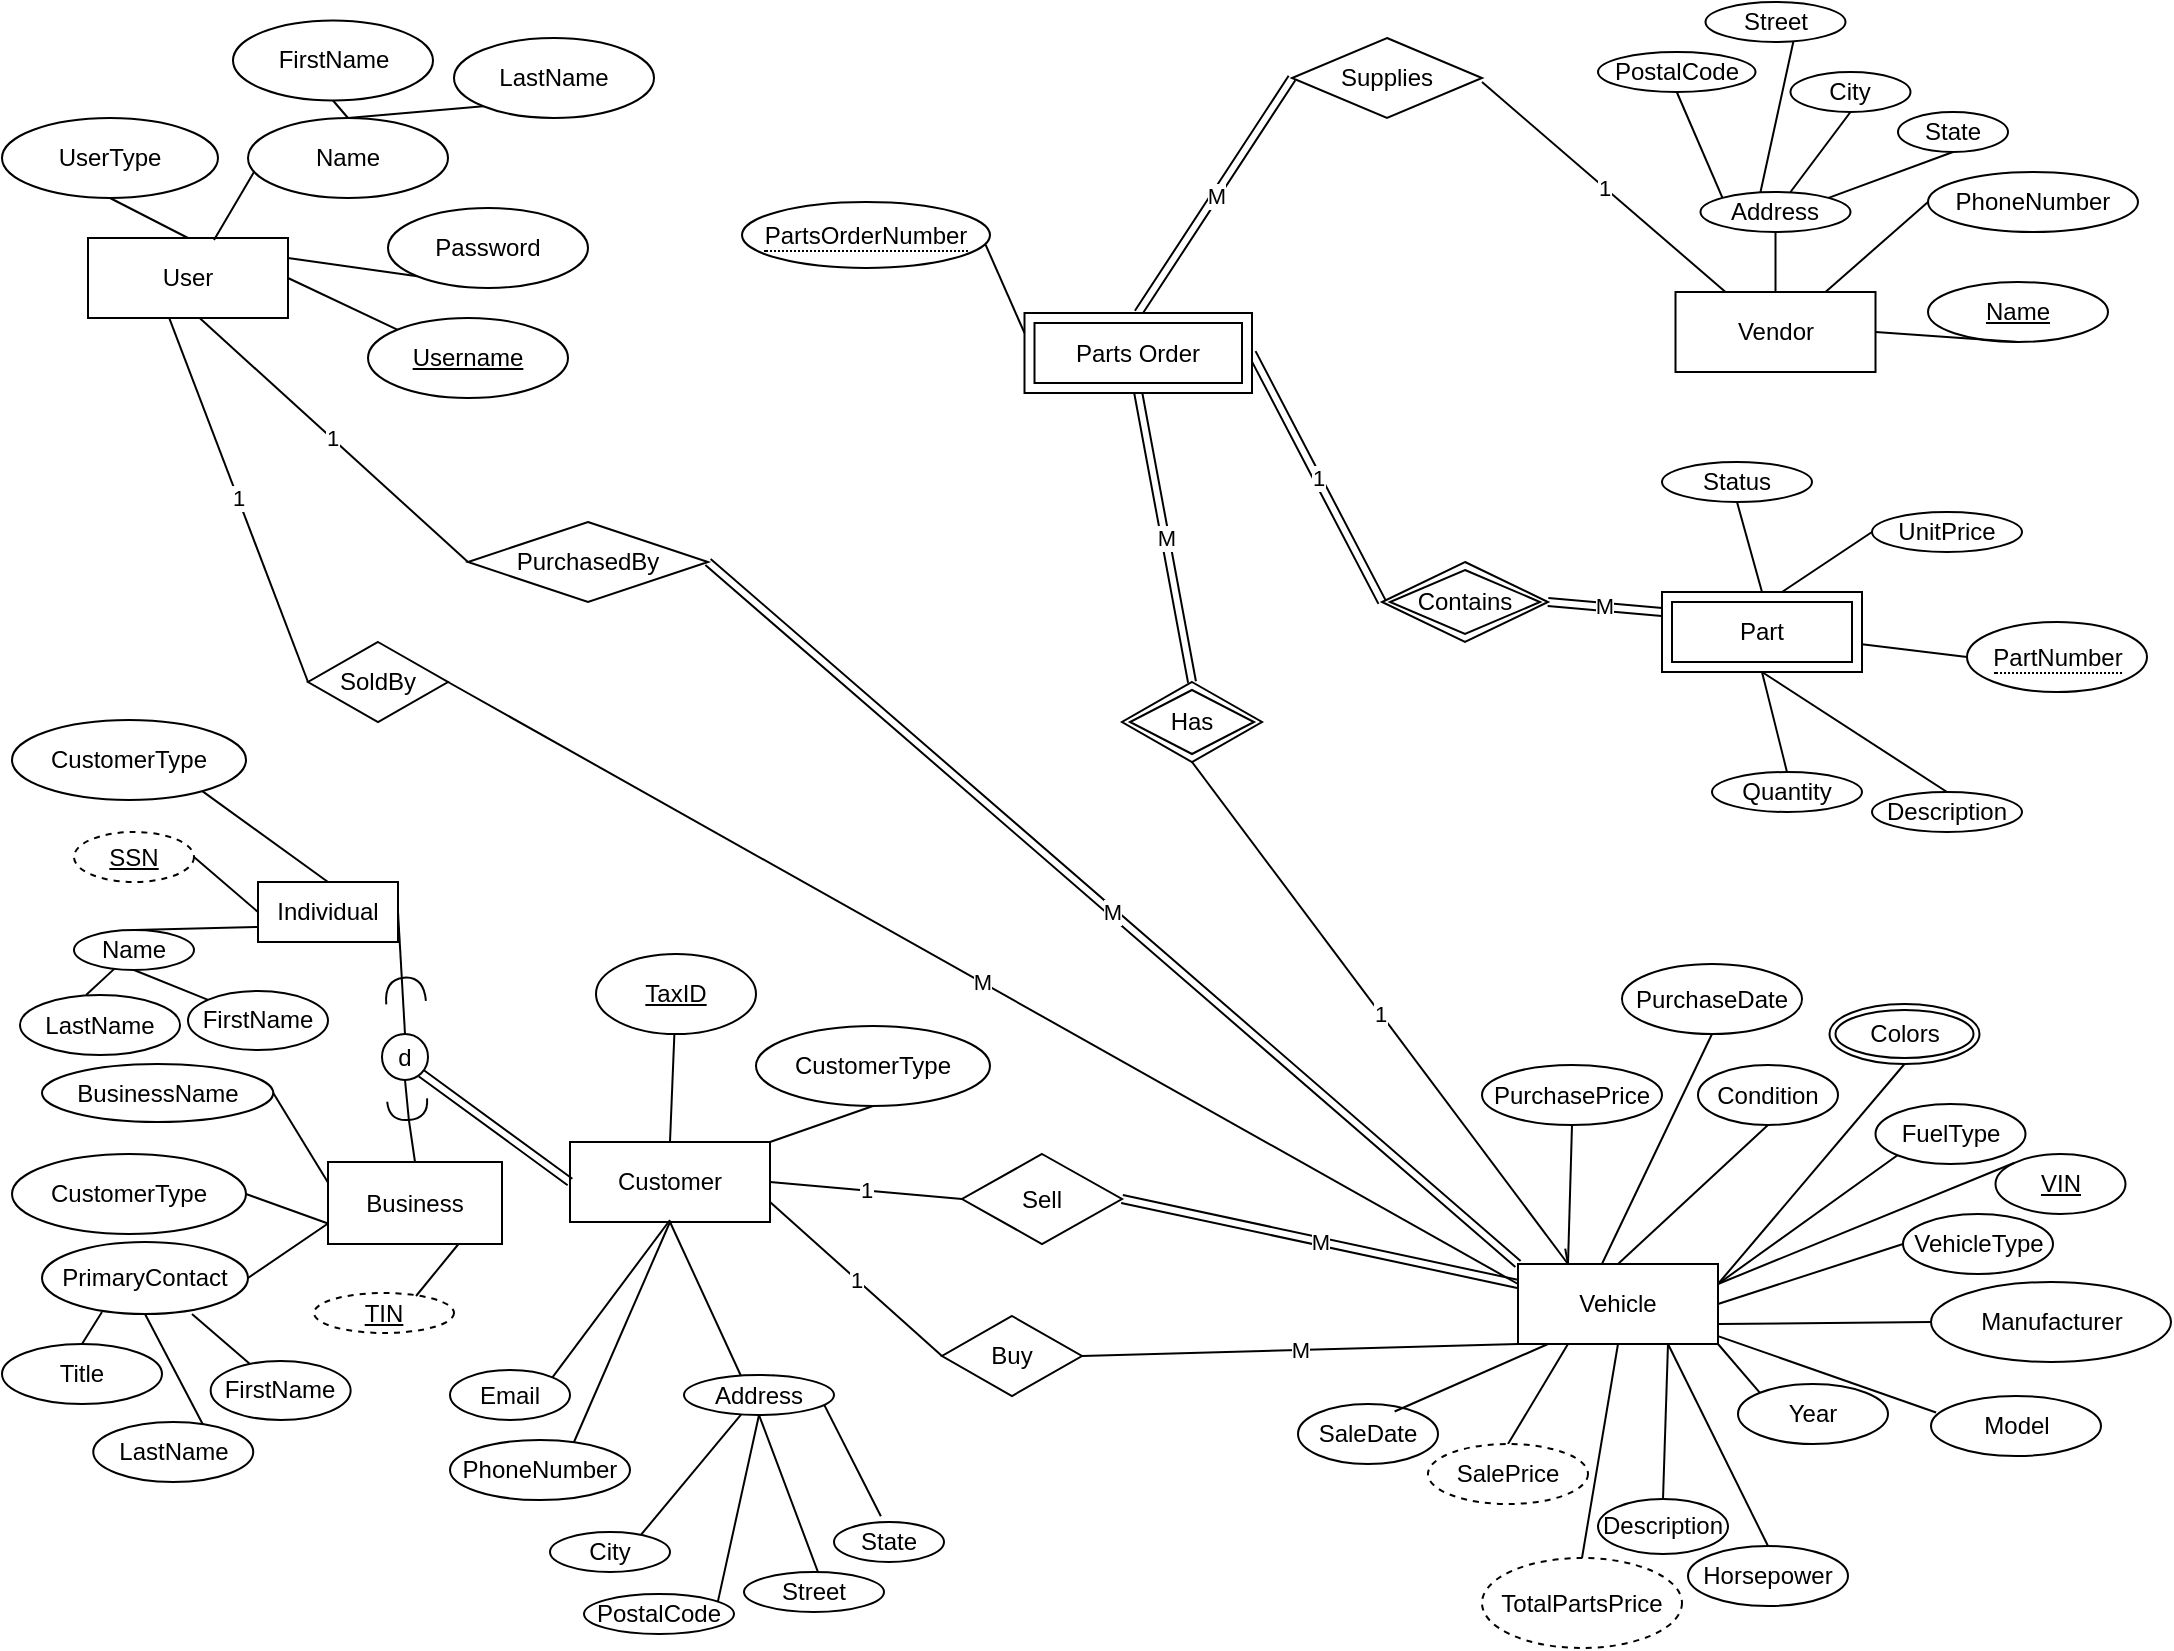 <mxfile version="24.7.8">
  <diagram name="Page-1" id="O2IHWbyJUUnRvIjmBWIC">
    <mxGraphModel dx="1662" dy="922" grid="1" gridSize="10" guides="1" tooltips="1" connect="1" arrows="1" fold="1" page="1" pageScale="1" pageWidth="1100" pageHeight="850" math="0" shadow="0">
      <root>
        <mxCell id="0" />
        <mxCell id="1" parent="0" />
        <mxCell id="-PqMjG7bG7qX0cA3N6xI-157" value="" style="endArrow=none;html=1;rounded=0;entryX=0.5;entryY=1;entryDx=0;entryDy=0;exitX=0.7;exitY=0.117;exitDx=0;exitDy=0;exitPerimeter=0;" parent="1" source="-PqMjG7bG7qX0cA3N6xI-153" target="s0cp7414dYH4K7qgW8Wr-133" edge="1">
          <mxGeometry relative="1" as="geometry">
            <mxPoint x="121" y="702" as="sourcePoint" />
            <mxPoint x="101" y="676" as="targetPoint" />
          </mxGeometry>
        </mxCell>
        <mxCell id="79" value="" style="endArrow=none;html=1;rounded=0;entryX=0.03;entryY=0.275;entryDx=0;entryDy=0;entryPerimeter=0;exitX=1;exitY=0.901;exitDx=0;exitDy=0;exitPerimeter=0;" parent="1" source="67" target="72" edge="1">
          <mxGeometry relative="1" as="geometry">
            <mxPoint x="863" y="679" as="sourcePoint" />
            <mxPoint x="1078" y="811" as="targetPoint" />
          </mxGeometry>
        </mxCell>
        <mxCell id="ULeVYE0AILE1OWulV4gZ-132" value="" style="endArrow=none;html=1;rounded=0;entryX=0.5;entryY=0;entryDx=0;entryDy=0;exitX=0.5;exitY=1;exitDx=0;exitDy=0;" parent="1" source="67" target="ULeVYE0AILE1OWulV4gZ-131" edge="1">
          <mxGeometry relative="1" as="geometry">
            <mxPoint x="783" y="681" as="sourcePoint" />
            <mxPoint x="803" y="751" as="targetPoint" />
          </mxGeometry>
        </mxCell>
        <mxCell id="WYIaFoMT0lkRHPIssKwt-131" value="M" style="rounded=0;orthogonalLoop=1;jettySize=auto;html=1;exitX=0;exitY=0;exitDx=0;exitDy=0;endArrow=none;endFill=0;strokeWidth=1;entryX=1;entryY=0.5;entryDx=0;entryDy=0;shape=link;" parent="1" source="67" target="cuakxwB27ysg3Rb4rqLv-142" edge="1">
          <mxGeometry relative="1" as="geometry">
            <mxPoint x="470" y="420" as="sourcePoint" />
            <mxPoint x="673" y="101" as="targetPoint" />
          </mxGeometry>
        </mxCell>
        <mxCell id="14" value="Customer" style="whiteSpace=wrap;html=1;align=center;container=0;" parent="1" vertex="1">
          <mxGeometry x="284" y="580" width="100" height="40" as="geometry" />
        </mxCell>
        <mxCell id="18" value="Email" style="ellipse;whiteSpace=wrap;html=1;align=center;" parent="1" vertex="1">
          <mxGeometry x="224" y="694" width="60" height="25" as="geometry" />
        </mxCell>
        <mxCell id="19" value="" style="endArrow=none;html=1;rounded=0;entryX=1;entryY=0;entryDx=0;entryDy=0;" parent="1" target="18" edge="1">
          <mxGeometry relative="1" as="geometry">
            <mxPoint x="334" y="619" as="sourcePoint" />
            <mxPoint x="593" y="278" as="targetPoint" />
          </mxGeometry>
        </mxCell>
        <mxCell id="34" value="Sell" style="shape=rhombus;perimeter=rhombusPerimeter;whiteSpace=wrap;html=1;align=center;" parent="1" vertex="1">
          <mxGeometry x="480" y="586" width="80" height="45" as="geometry" />
        </mxCell>
        <mxCell id="35" value="M" style="endArrow=none;html=1;rounded=0;exitX=1;exitY=0.5;exitDx=0;exitDy=0;entryX=0;entryY=0.25;entryDx=0;entryDy=0;shape=link;strokeWidth=1;" parent="1" source="34" target="67" edge="1">
          <mxGeometry relative="1" as="geometry">
            <mxPoint x="363" y="496" as="sourcePoint" />
            <mxPoint x="630.5" y="746" as="targetPoint" />
          </mxGeometry>
        </mxCell>
        <mxCell id="37" value="1" style="endArrow=none;html=1;rounded=0;exitX=0;exitY=0.5;exitDx=0;exitDy=0;entryX=1;entryY=0.5;entryDx=0;entryDy=0;" parent="1" source="34" target="14" edge="1">
          <mxGeometry relative="1" as="geometry">
            <mxPoint x="511" y="677.5" as="sourcePoint" />
            <mxPoint x="514" y="660" as="targetPoint" />
          </mxGeometry>
        </mxCell>
        <mxCell id="39" value="Buy" style="shape=rhombus;perimeter=rhombusPerimeter;whiteSpace=wrap;html=1;align=center;" parent="1" vertex="1">
          <mxGeometry x="470" y="667" width="70" height="40" as="geometry" />
        </mxCell>
        <mxCell id="40" value="M" style="endArrow=none;html=1;rounded=0;exitX=1;exitY=0.5;exitDx=0;exitDy=0;entryX=0;entryY=1;entryDx=0;entryDy=0;" parent="1" source="39" target="67" edge="1">
          <mxGeometry relative="1" as="geometry">
            <mxPoint x="383" y="341" as="sourcePoint" />
            <mxPoint x="543" y="341" as="targetPoint" />
          </mxGeometry>
        </mxCell>
        <mxCell id="42" value="1" style="endArrow=none;html=1;rounded=0;entryX=1;entryY=0.75;entryDx=0;entryDy=0;exitX=0;exitY=0.5;exitDx=0;exitDy=0;" parent="1" source="39" target="14" edge="1">
          <mxGeometry relative="1" as="geometry">
            <mxPoint x="501" y="756" as="sourcePoint" />
            <mxPoint x="504" y="750" as="targetPoint" />
          </mxGeometry>
        </mxCell>
        <mxCell id="44" value="PurchasePrice" style="ellipse;whiteSpace=wrap;html=1;align=center;" parent="1" vertex="1">
          <mxGeometry x="740" y="541.5" width="90" height="30" as="geometry" />
        </mxCell>
        <mxCell id="45" value="" style="endArrow=none;html=1;rounded=0;exitX=0.5;exitY=1;exitDx=0;exitDy=0;entryX=0.25;entryY=0;entryDx=0;entryDy=0;" parent="1" source="44" target="67" edge="1">
          <mxGeometry relative="1" as="geometry">
            <mxPoint x="653" y="491" as="sourcePoint" />
            <mxPoint x="813" y="491" as="targetPoint" />
          </mxGeometry>
        </mxCell>
        <mxCell id="46" value="Condition" style="ellipse;whiteSpace=wrap;html=1;align=center;" parent="1" vertex="1">
          <mxGeometry x="848" y="541.5" width="70" height="30" as="geometry" />
        </mxCell>
        <mxCell id="47" value="" style="endArrow=none;html=1;rounded=0;exitX=0.5;exitY=1;exitDx=0;exitDy=0;entryX=0.5;entryY=0;entryDx=0;entryDy=0;" parent="1" source="46" target="67" edge="1">
          <mxGeometry relative="1" as="geometry">
            <mxPoint x="473" y="501" as="sourcePoint" />
            <mxPoint x="521" y="551" as="targetPoint" />
          </mxGeometry>
        </mxCell>
        <mxCell id="48" value="PurchaseDate" style="ellipse;whiteSpace=wrap;html=1;align=center;" parent="1" vertex="1">
          <mxGeometry x="810" y="491" width="90" height="35" as="geometry" />
        </mxCell>
        <mxCell id="49" value="" style="endArrow=none;html=1;rounded=0;exitX=0.5;exitY=1;exitDx=0;exitDy=0;entryX=0.41;entryY=0.05;entryDx=0;entryDy=0;entryPerimeter=0;" parent="1" source="48" target="67" edge="1">
          <mxGeometry relative="1" as="geometry">
            <mxPoint x="653" y="491" as="sourcePoint" />
            <mxPoint x="813" y="491" as="targetPoint" />
          </mxGeometry>
        </mxCell>
        <mxCell id="51" value="" style="endArrow=none;html=1;rounded=0;entryX=0;entryY=0.5;entryDx=0;entryDy=0;shape=link;exitX=1;exitY=1;exitDx=0;exitDy=0;" parent="1" source="s0cp7414dYH4K7qgW8Wr-136" target="14" edge="1">
          <mxGeometry relative="1" as="geometry">
            <mxPoint x="260" y="660" as="sourcePoint" />
            <mxPoint x="753" y="341" as="targetPoint" />
          </mxGeometry>
        </mxCell>
        <mxCell id="54" value="SaleDate" style="ellipse;whiteSpace=wrap;html=1;align=center;" parent="1" vertex="1">
          <mxGeometry x="648" y="711" width="70" height="30" as="geometry" />
        </mxCell>
        <mxCell id="55" value="" style="endArrow=none;html=1;rounded=0;exitX=0.15;exitY=1;exitDx=0;exitDy=0;entryX=0.69;entryY=0.125;entryDx=0;entryDy=0;entryPerimeter=0;exitPerimeter=0;" parent="1" source="67" target="54" edge="1">
          <mxGeometry relative="1" as="geometry">
            <mxPoint x="723" y="701" as="sourcePoint" />
            <mxPoint x="600" y="842" as="targetPoint" />
          </mxGeometry>
        </mxCell>
        <mxCell id="57" value="Has" style="shape=rhombus;double=1;perimeter=rhombusPerimeter;whiteSpace=wrap;html=1;align=center;" parent="1" vertex="1">
          <mxGeometry x="560" y="350" width="70" height="40" as="geometry" />
        </mxCell>
        <mxCell id="67" value="Vehicle" style="whiteSpace=wrap;html=1;align=center;container=0;" parent="1" vertex="1">
          <mxGeometry x="758" y="641" width="100" height="40" as="geometry" />
        </mxCell>
        <mxCell id="68" value="VIN" style="ellipse;whiteSpace=wrap;html=1;align=center;fontStyle=4;container=0;" parent="1" vertex="1">
          <mxGeometry x="996.75" y="586" width="65" height="30" as="geometry" />
        </mxCell>
        <mxCell id="69" value="VehicleType" style="ellipse;whiteSpace=wrap;html=1;align=center;container=0;" parent="1" vertex="1">
          <mxGeometry x="950.5" y="616" width="75" height="30" as="geometry" />
        </mxCell>
        <mxCell id="70" value="Manufacturer" style="ellipse;whiteSpace=wrap;html=1;align=center;container=0;" parent="1" vertex="1">
          <mxGeometry x="964.5" y="650" width="120" height="40" as="geometry" />
        </mxCell>
        <mxCell id="71" value="FuelType" style="ellipse;whiteSpace=wrap;html=1;align=center;container=0;" parent="1" vertex="1">
          <mxGeometry x="936.75" y="561" width="75" height="30" as="geometry" />
        </mxCell>
        <mxCell id="72" value="Model" style="ellipse;whiteSpace=wrap;html=1;align=center;container=0;" parent="1" vertex="1">
          <mxGeometry x="964.5" y="707" width="85" height="30" as="geometry" />
        </mxCell>
        <mxCell id="73" value="Year" style="ellipse;whiteSpace=wrap;html=1;align=center;container=0;" parent="1" vertex="1">
          <mxGeometry x="868" y="701" width="75" height="30" as="geometry" />
        </mxCell>
        <mxCell id="74" value="Colors" style="ellipse;shape=doubleEllipse;margin=3;whiteSpace=wrap;html=1;align=center;container=0;" parent="1" vertex="1">
          <mxGeometry x="913.75" y="511" width="75" height="30" as="geometry" />
        </mxCell>
        <mxCell id="75" value="" style="endArrow=none;html=1;rounded=0;exitX=1;exitY=0.25;exitDx=0;exitDy=0;entryX=0.5;entryY=1;entryDx=0;entryDy=0;" parent="1" source="67" target="74" edge="1">
          <mxGeometry relative="1" as="geometry">
            <mxPoint x="1073" y="661" as="sourcePoint" />
            <mxPoint x="1233" y="661" as="targetPoint" />
          </mxGeometry>
        </mxCell>
        <mxCell id="76" value="" style="endArrow=none;html=1;rounded=0;exitX=1;exitY=0.25;exitDx=0;exitDy=0;entryX=0;entryY=0;entryDx=0;entryDy=0;" parent="1" source="67" target="68" edge="1">
          <mxGeometry relative="1" as="geometry">
            <mxPoint x="873" y="631" as="sourcePoint" />
            <mxPoint x="958" y="591" as="targetPoint" />
          </mxGeometry>
        </mxCell>
        <mxCell id="77" value="" style="endArrow=none;html=1;rounded=0;exitX=1;exitY=0.5;exitDx=0;exitDy=0;entryX=0;entryY=0.5;entryDx=0;entryDy=0;" parent="1" source="67" target="69" edge="1">
          <mxGeometry relative="1" as="geometry">
            <mxPoint x="923" y="641" as="sourcePoint" />
            <mxPoint x="973" y="637" as="targetPoint" />
          </mxGeometry>
        </mxCell>
        <mxCell id="78" value="" style="endArrow=none;html=1;rounded=0;exitX=1;exitY=0.75;exitDx=0;exitDy=0;entryX=0;entryY=0.5;entryDx=0;entryDy=0;" parent="1" source="67" target="70" edge="1">
          <mxGeometry relative="1" as="geometry">
            <mxPoint x="903" y="681" as="sourcePoint" />
            <mxPoint x="983" y="681" as="targetPoint" />
          </mxGeometry>
        </mxCell>
        <mxCell id="80" value="" style="endArrow=none;html=1;rounded=0;exitX=1;exitY=1;exitDx=0;exitDy=0;entryX=0;entryY=0;entryDx=0;entryDy=0;" parent="1" source="67" target="73" edge="1">
          <mxGeometry relative="1" as="geometry">
            <mxPoint x="860" y="699" as="sourcePoint" />
            <mxPoint x="923" y="811" as="targetPoint" />
          </mxGeometry>
        </mxCell>
        <mxCell id="81" value="Horsepower" style="ellipse;whiteSpace=wrap;html=1;align=center;container=0;" parent="1" vertex="1">
          <mxGeometry x="843" y="782" width="80" height="30" as="geometry" />
        </mxCell>
        <mxCell id="82" value="" style="endArrow=none;html=1;rounded=0;entryX=0.5;entryY=0;entryDx=0;entryDy=0;" parent="1" target="81" edge="1">
          <mxGeometry relative="1" as="geometry">
            <mxPoint x="833" y="681" as="sourcePoint" />
            <mxPoint x="958" y="901" as="targetPoint" />
          </mxGeometry>
        </mxCell>
        <mxCell id="83" value="Description" style="ellipse;whiteSpace=wrap;html=1;align=center;container=0;" parent="1" vertex="1">
          <mxGeometry x="798" y="758.5" width="65" height="27.5" as="geometry" />
        </mxCell>
        <mxCell id="84" value="" style="endArrow=none;html=1;rounded=0;exitX=0.75;exitY=1;exitDx=0;exitDy=0;entryX=0.5;entryY=0;entryDx=0;entryDy=0;" parent="1" source="67" target="83" edge="1">
          <mxGeometry relative="1" as="geometry">
            <mxPoint x="837" y="709" as="sourcePoint" />
            <mxPoint x="869" y="842" as="targetPoint" />
          </mxGeometry>
        </mxCell>
        <mxCell id="85" value="" style="endArrow=none;html=1;rounded=0;exitX=1;exitY=0.25;exitDx=0;exitDy=0;entryX=0;entryY=1;entryDx=0;entryDy=0;" parent="1" source="67" target="71" edge="1">
          <mxGeometry relative="1" as="geometry">
            <mxPoint x="883" y="601" as="sourcePoint" />
            <mxPoint x="958" y="586" as="targetPoint" />
          </mxGeometry>
        </mxCell>
        <mxCell id="87" value="" style="endArrow=none;html=1;rounded=0;exitX=0.25;exitY=1;exitDx=0;exitDy=0;entryX=0.5;entryY=0;entryDx=0;entryDy=0;" parent="1" source="67" target="3kfbO_DsnVtqJPoFMWyP-136" edge="1">
          <mxGeometry relative="1" as="geometry">
            <mxPoint x="708" y="671" as="sourcePoint" />
            <mxPoint x="788.6" y="731.75" as="targetPoint" />
          </mxGeometry>
        </mxCell>
        <mxCell id="88" value="Contains" style="shape=rhombus;double=1;perimeter=rhombusPerimeter;whiteSpace=wrap;html=1;align=center;" parent="1" vertex="1">
          <mxGeometry x="690" y="290" width="83" height="40" as="geometry" />
        </mxCell>
        <mxCell id="90" value="M" style="endArrow=none;html=1;rounded=0;entryX=0.5;entryY=1;entryDx=0;entryDy=0;exitX=0.5;exitY=0;exitDx=0;exitDy=0;strokeWidth=1;shape=link;" parent="1" source="57" target="56" edge="1">
          <mxGeometry relative="1" as="geometry">
            <mxPoint x="603" y="381" as="sourcePoint" />
            <mxPoint x="763" y="381" as="targetPoint" />
          </mxGeometry>
        </mxCell>
        <mxCell id="93" value="Supplies" style="shape=rhombus;perimeter=rhombusPerimeter;whiteSpace=wrap;html=1;align=center;" parent="1" vertex="1">
          <mxGeometry x="645" y="28" width="95" height="40" as="geometry" />
        </mxCell>
        <mxCell id="118" value="1" style="endArrow=openAsync;html=1;rounded=0;exitX=0.5;exitY=1;exitDx=0;exitDy=0;entryX=0.25;entryY=0;entryDx=0;entryDy=0;endFill=0;" parent="1" source="57" target="67" edge="1">
          <mxGeometry relative="1" as="geometry">
            <mxPoint x="630" y="375.5" as="sourcePoint" />
            <mxPoint x="801.75" y="641" as="targetPoint" />
          </mxGeometry>
        </mxCell>
        <mxCell id="120" value="1" style="endArrow=none;html=1;rounded=0;exitX=0;exitY=0.5;exitDx=0;exitDy=0;entryX=1;entryY=0.5;entryDx=0;entryDy=0;strokeWidth=1;shape=link;" parent="1" source="88" target="56" edge="1">
          <mxGeometry relative="1" as="geometry">
            <mxPoint x="556" y="459" as="sourcePoint" />
            <mxPoint x="488" y="524" as="targetPoint" />
          </mxGeometry>
        </mxCell>
        <mxCell id="122" value="1" style="endArrow=none;html=1;rounded=0;entryX=0.25;entryY=0;entryDx=0;entryDy=0;" parent="1" target="92" edge="1">
          <mxGeometry relative="1" as="geometry">
            <mxPoint x="740" y="50" as="sourcePoint" />
            <mxPoint x="1009" y="471" as="targetPoint" />
          </mxGeometry>
        </mxCell>
        <mxCell id="124" value="M" style="endArrow=none;html=1;rounded=0;entryX=0.5;entryY=0;entryDx=0;entryDy=0;exitX=0;exitY=0.5;exitDx=0;exitDy=0;strokeWidth=1;shape=link;" parent="1" source="93" target="56" edge="1">
          <mxGeometry relative="1" as="geometry">
            <mxPoint x="848" y="516" as="sourcePoint" />
            <mxPoint x="876" y="466" as="targetPoint" />
          </mxGeometry>
        </mxCell>
        <mxCell id="126" value="M" style="endArrow=none;html=1;rounded=0;entryX=0;entryY=0.25;entryDx=0;entryDy=0;exitX=1;exitY=0.5;exitDx=0;exitDy=0;strokeWidth=1;shape=link;" parent="1" source="88" target="89" edge="1">
          <mxGeometry relative="1" as="geometry">
            <mxPoint x="633" y="319" as="sourcePoint" />
            <mxPoint x="619" y="349" as="targetPoint" />
          </mxGeometry>
        </mxCell>
        <mxCell id="WYIaFoMT0lkRHPIssKwt-132" value="M" style="rounded=0;orthogonalLoop=1;jettySize=auto;html=1;exitX=0;exitY=0.25;exitDx=0;exitDy=0;endArrow=none;endFill=0;strokeWidth=1;entryX=1;entryY=0.5;entryDx=0;entryDy=0;" parent="1" source="67" target="cuakxwB27ysg3Rb4rqLv-141" edge="1">
          <mxGeometry relative="1" as="geometry">
            <mxPoint x="653" y="606" as="sourcePoint" />
            <mxPoint x="493" y="461" as="targetPoint" />
          </mxGeometry>
        </mxCell>
        <mxCell id="3kfbO_DsnVtqJPoFMWyP-136" value="SalePrice" style="ellipse;whiteSpace=wrap;html=1;align=center;dashed=1;" parent="1" vertex="1">
          <mxGeometry x="713" y="731" width="80" height="30" as="geometry" />
        </mxCell>
        <mxCell id="3kfbO_DsnVtqJPoFMWyP-155" value="PhoneNumber" style="ellipse;whiteSpace=wrap;html=1;align=center;" parent="1" vertex="1">
          <mxGeometry x="224" y="729" width="90" height="30" as="geometry" />
        </mxCell>
        <mxCell id="3kfbO_DsnVtqJPoFMWyP-156" value="" style="endArrow=none;html=1;rounded=0;entryX=0.689;entryY=0.033;entryDx=0;entryDy=0;exitX=0.5;exitY=1;exitDx=0;exitDy=0;entryPerimeter=0;" parent="1" source="14" target="3kfbO_DsnVtqJPoFMWyP-155" edge="1">
          <mxGeometry width="50" height="50" relative="1" as="geometry">
            <mxPoint x="454" y="710" as="sourcePoint" />
            <mxPoint x="504" y="660" as="targetPoint" />
          </mxGeometry>
        </mxCell>
        <mxCell id="ULeVYE0AILE1OWulV4gZ-131" value="TotalPartsPrice" style="ellipse;whiteSpace=wrap;html=1;align=center;dashed=1;" parent="1" vertex="1">
          <mxGeometry x="740" y="788" width="100" height="45" as="geometry" />
        </mxCell>
        <mxCell id="cuakxwB27ysg3Rb4rqLv-141" value="SoldBy" style="shape=rhombus;perimeter=rhombusPerimeter;whiteSpace=wrap;html=1;align=center;" parent="1" vertex="1">
          <mxGeometry x="153" y="330" width="70" height="40" as="geometry" />
        </mxCell>
        <mxCell id="cuakxwB27ysg3Rb4rqLv-142" value="PurchasedBy" style="shape=rhombus;perimeter=rhombusPerimeter;whiteSpace=wrap;html=1;align=center;" parent="1" vertex="1">
          <mxGeometry x="233" y="270" width="120" height="40" as="geometry" />
        </mxCell>
        <mxCell id="cuakxwB27ysg3Rb4rqLv-143" value="1" style="rounded=0;orthogonalLoop=1;jettySize=auto;html=1;exitX=0.401;exitY=0.968;exitDx=0;exitDy=0;endArrow=none;endFill=0;strokeWidth=1;entryX=0;entryY=0.5;entryDx=0;entryDy=0;exitPerimeter=0;" parent="1" source="cuakxwB27ysg3Rb4rqLv-128" target="cuakxwB27ysg3Rb4rqLv-141" edge="1">
          <mxGeometry relative="1" as="geometry">
            <mxPoint x="73.5" y="330" as="sourcePoint" />
          </mxGeometry>
        </mxCell>
        <mxCell id="cuakxwB27ysg3Rb4rqLv-144" value="1" style="rounded=0;orthogonalLoop=1;jettySize=auto;html=1;exitX=0.55;exitY=0.982;exitDx=0;exitDy=0;endArrow=none;endFill=0;entryX=0;entryY=0.5;entryDx=0;entryDy=0;strokeWidth=1;exitPerimeter=0;" parent="1" source="cuakxwB27ysg3Rb4rqLv-128" target="cuakxwB27ysg3Rb4rqLv-142" edge="1">
          <mxGeometry relative="1" as="geometry">
            <mxPoint x="207" y="308.26" as="sourcePoint" />
            <mxPoint x="505" y="358" as="targetPoint" />
          </mxGeometry>
        </mxCell>
        <mxCell id="s0cp7414dYH4K7qgW8Wr-127" value="Business" style="whiteSpace=wrap;html=1;align=center;container=0;" parent="1" vertex="1">
          <mxGeometry x="163" y="590" width="87" height="41" as="geometry" />
        </mxCell>
        <mxCell id="s0cp7414dYH4K7qgW8Wr-129" value="TIN" style="ellipse;whiteSpace=wrap;html=1;align=center;fontStyle=4;dashed=1;" parent="1" vertex="1">
          <mxGeometry x="156.0" y="655.5" width="70" height="20" as="geometry" />
        </mxCell>
        <mxCell id="s0cp7414dYH4K7qgW8Wr-130" value="" style="endArrow=none;html=1;rounded=0;exitX=0.729;exitY=0.075;exitDx=0;exitDy=0;entryX=0.75;entryY=1;entryDx=0;entryDy=0;exitPerimeter=0;" parent="1" source="s0cp7414dYH4K7qgW8Wr-129" target="s0cp7414dYH4K7qgW8Wr-127" edge="1">
          <mxGeometry relative="1" as="geometry">
            <mxPoint x="268" y="852" as="sourcePoint" />
            <mxPoint x="78" y="802" as="targetPoint" />
          </mxGeometry>
        </mxCell>
        <mxCell id="s0cp7414dYH4K7qgW8Wr-132" value="BusinessName" style="ellipse;whiteSpace=wrap;html=1;align=center;" parent="1" vertex="1">
          <mxGeometry x="20" y="541" width="115.63" height="29" as="geometry" />
        </mxCell>
        <mxCell id="s0cp7414dYH4K7qgW8Wr-133" value="PrimaryContact" style="ellipse;whiteSpace=wrap;html=1;align=center;" parent="1" vertex="1">
          <mxGeometry x="20" y="630" width="103" height="36" as="geometry" />
        </mxCell>
        <mxCell id="s0cp7414dYH4K7qgW8Wr-134" value="" style="endArrow=none;html=1;rounded=0;exitX=1;exitY=0.5;exitDx=0;exitDy=0;entryX=0;entryY=0.25;entryDx=0;entryDy=0;" parent="1" source="s0cp7414dYH4K7qgW8Wr-132" target="s0cp7414dYH4K7qgW8Wr-127" edge="1">
          <mxGeometry relative="1" as="geometry">
            <mxPoint x="323" y="811" as="sourcePoint" />
            <mxPoint x="133" y="721" as="targetPoint" />
          </mxGeometry>
        </mxCell>
        <mxCell id="s0cp7414dYH4K7qgW8Wr-135" value="" style="endArrow=none;html=1;rounded=0;exitX=1;exitY=0.5;exitDx=0;exitDy=0;entryX=0;entryY=0.75;entryDx=0;entryDy=0;" parent="1" source="s0cp7414dYH4K7qgW8Wr-133" target="s0cp7414dYH4K7qgW8Wr-127" edge="1">
          <mxGeometry relative="1" as="geometry">
            <mxPoint x="63" y="971" as="sourcePoint" />
            <mxPoint x="83" y="921" as="targetPoint" />
          </mxGeometry>
        </mxCell>
        <mxCell id="s0cp7414dYH4K7qgW8Wr-136" value="d" style="ellipse;whiteSpace=wrap;html=1;aspect=fixed;" parent="1" vertex="1">
          <mxGeometry x="190" y="526" width="23" height="23" as="geometry" />
        </mxCell>
        <mxCell id="s0cp7414dYH4K7qgW8Wr-137" value="" style="endArrow=none;html=1;rounded=0;entryX=0.5;entryY=0;entryDx=0;entryDy=0;exitX=1;exitY=0.5;exitDx=0;exitDy=0;exitPerimeter=0;" parent="1" source="aKuBhNnoJ7vEJyM0oMYn-127" target="s0cp7414dYH4K7qgW8Wr-127" edge="1">
          <mxGeometry relative="1" as="geometry">
            <mxPoint x="248" y="669" as="sourcePoint" />
            <mxPoint x="244" y="557" as="targetPoint" />
          </mxGeometry>
        </mxCell>
        <mxCell id="s0cp7414dYH4K7qgW8Wr-138" value="" style="endArrow=none;html=1;rounded=0;exitX=0.5;exitY=0;exitDx=0;exitDy=0;entryX=1;entryY=0.5;entryDx=0;entryDy=0;" parent="1" source="s0cp7414dYH4K7qgW8Wr-136" target="s0cp7414dYH4K7qgW8Wr-126" edge="1">
          <mxGeometry relative="1" as="geometry">
            <mxPoint x="223" y="578" as="sourcePoint" />
            <mxPoint x="223" y="618" as="targetPoint" />
          </mxGeometry>
        </mxCell>
        <mxCell id="s0cp7414dYH4K7qgW8Wr-139" value="" style="shape=requiredInterface;html=1;verticalLabelPosition=bottom;sketch=0;rotation=-95;" parent="1" vertex="1">
          <mxGeometry x="195.24" y="494.11" width="12.52" height="19.89" as="geometry" />
        </mxCell>
        <mxCell id="cuakxwB27ysg3Rb4rqLv-128" value="User" style="whiteSpace=wrap;html=1;align=center;" parent="1" vertex="1">
          <mxGeometry x="43" y="128" width="100" height="40" as="geometry" />
        </mxCell>
        <mxCell id="cuakxwB27ysg3Rb4rqLv-129" value="Name" style="ellipse;whiteSpace=wrap;html=1;align=center;" parent="1" vertex="1">
          <mxGeometry x="123" y="68" width="100" height="40" as="geometry" />
        </mxCell>
        <mxCell id="cuakxwB27ysg3Rb4rqLv-130" value="Password" style="ellipse;whiteSpace=wrap;html=1;align=center;" parent="1" vertex="1">
          <mxGeometry x="193" y="113" width="100" height="40" as="geometry" />
        </mxCell>
        <mxCell id="cuakxwB27ysg3Rb4rqLv-131" value="Username" style="ellipse;whiteSpace=wrap;html=1;align=center;fontStyle=4;" parent="1" vertex="1">
          <mxGeometry x="183" y="168" width="100" height="40" as="geometry" />
        </mxCell>
        <mxCell id="cuakxwB27ysg3Rb4rqLv-132" value="" style="endArrow=none;html=1;rounded=0;entryX=0;entryY=0;entryDx=0;entryDy=0;exitX=1;exitY=0.5;exitDx=0;exitDy=0;" parent="1" source="cuakxwB27ysg3Rb4rqLv-128" target="cuakxwB27ysg3Rb4rqLv-131" edge="1">
          <mxGeometry relative="1" as="geometry">
            <mxPoint x="-197" y="188" as="sourcePoint" />
            <mxPoint x="-37" y="188" as="targetPoint" />
          </mxGeometry>
        </mxCell>
        <mxCell id="cuakxwB27ysg3Rb4rqLv-133" value="" style="endArrow=none;html=1;rounded=0;entryX=0;entryY=1;entryDx=0;entryDy=0;exitX=1;exitY=0.25;exitDx=0;exitDy=0;" parent="1" source="cuakxwB27ysg3Rb4rqLv-128" target="cuakxwB27ysg3Rb4rqLv-130" edge="1">
          <mxGeometry relative="1" as="geometry">
            <mxPoint x="153" y="158" as="sourcePoint" />
            <mxPoint x="208" y="184" as="targetPoint" />
          </mxGeometry>
        </mxCell>
        <mxCell id="cuakxwB27ysg3Rb4rqLv-134" value="FirstName" style="ellipse;whiteSpace=wrap;html=1;align=center;" parent="1" vertex="1">
          <mxGeometry x="115.5" y="19.24" width="100" height="40" as="geometry" />
        </mxCell>
        <mxCell id="cuakxwB27ysg3Rb4rqLv-135" value="LastName" style="ellipse;whiteSpace=wrap;html=1;align=center;" parent="1" vertex="1">
          <mxGeometry x="226" y="28" width="100" height="40" as="geometry" />
        </mxCell>
        <mxCell id="cuakxwB27ysg3Rb4rqLv-136" value="" style="endArrow=none;html=1;rounded=0;entryX=0;entryY=1;entryDx=0;entryDy=0;exitX=0.5;exitY=0;exitDx=0;exitDy=0;" parent="1" source="cuakxwB27ysg3Rb4rqLv-129" target="cuakxwB27ysg3Rb4rqLv-135" edge="1">
          <mxGeometry relative="1" as="geometry">
            <mxPoint x="153" y="148" as="sourcePoint" />
            <mxPoint x="218" y="157" as="targetPoint" />
          </mxGeometry>
        </mxCell>
        <mxCell id="cuakxwB27ysg3Rb4rqLv-137" value="" style="endArrow=none;html=1;rounded=0;entryX=0.5;entryY=1;entryDx=0;entryDy=0;exitX=0.5;exitY=0;exitDx=0;exitDy=0;" parent="1" source="cuakxwB27ysg3Rb4rqLv-129" target="cuakxwB27ysg3Rb4rqLv-134" edge="1">
          <mxGeometry relative="1" as="geometry">
            <mxPoint x="227" y="105" as="sourcePoint" />
            <mxPoint x="258" y="102" as="targetPoint" />
          </mxGeometry>
        </mxCell>
        <mxCell id="cuakxwB27ysg3Rb4rqLv-138" value="" style="endArrow=none;html=1;rounded=0;entryX=0.63;entryY=0.025;entryDx=0;entryDy=0;exitX=0.03;exitY=0.675;exitDx=0;exitDy=0;exitPerimeter=0;entryPerimeter=0;" parent="1" source="cuakxwB27ysg3Rb4rqLv-129" target="cuakxwB27ysg3Rb4rqLv-128" edge="1">
          <mxGeometry relative="1" as="geometry">
            <mxPoint x="183" y="78" as="sourcePoint" />
            <mxPoint x="223" y="68" as="targetPoint" />
          </mxGeometry>
        </mxCell>
        <mxCell id="cuakxwB27ysg3Rb4rqLv-139" value="UserType" style="ellipse;whiteSpace=wrap;html=1;align=center;" parent="1" vertex="1">
          <mxGeometry y="68" width="108" height="40" as="geometry" />
        </mxCell>
        <mxCell id="cuakxwB27ysg3Rb4rqLv-140" value="" style="endArrow=none;html=1;rounded=0;entryX=0.5;entryY=1;entryDx=0;entryDy=0;exitX=0.5;exitY=0;exitDx=0;exitDy=0;" parent="1" source="cuakxwB27ysg3Rb4rqLv-128" target="cuakxwB27ysg3Rb4rqLv-139" edge="1">
          <mxGeometry width="50" height="50" relative="1" as="geometry">
            <mxPoint x="-47" y="158" as="sourcePoint" />
            <mxPoint x="3" y="108" as="targetPoint" />
          </mxGeometry>
        </mxCell>
        <mxCell id="rqgxZtkJZLHzMMpunSXY-132" value="" style="group" parent="1" vertex="1" connectable="0">
          <mxGeometry x="733" y="10" width="335" height="185" as="geometry" />
        </mxCell>
        <mxCell id="92" value="Vendor" style="whiteSpace=wrap;html=1;align=center;" parent="rqgxZtkJZLHzMMpunSXY-132" vertex="1">
          <mxGeometry x="103.75" y="145" width="100" height="40" as="geometry" />
        </mxCell>
        <mxCell id="94" value="Name" style="ellipse;whiteSpace=wrap;html=1;align=center;fontStyle=4;container=0;" parent="rqgxZtkJZLHzMMpunSXY-132" vertex="1">
          <mxGeometry x="230" y="140" width="90" height="30" as="geometry" />
        </mxCell>
        <mxCell id="95" value="Address" style="ellipse;whiteSpace=wrap;html=1;align=center;container=0;" parent="rqgxZtkJZLHzMMpunSXY-132" vertex="1">
          <mxGeometry x="116.25" y="95" width="75" height="20" as="geometry" />
        </mxCell>
        <mxCell id="96" value="" style="endArrow=none;html=1;rounded=0;exitX=0.4;exitY=0;exitDx=0;exitDy=0;entryX=0.63;entryY=0.95;entryDx=0;entryDy=0;entryPerimeter=0;exitPerimeter=0;" parent="rqgxZtkJZLHzMMpunSXY-132" source="95" target="100" edge="1">
          <mxGeometry relative="1" as="geometry">
            <mxPoint x="46.25" y="-75" as="sourcePoint" />
            <mxPoint x="206.25" y="-75" as="targetPoint" />
          </mxGeometry>
        </mxCell>
        <mxCell id="97" value="" style="endArrow=none;html=1;rounded=0;exitX=0.5;exitY=1;exitDx=0;exitDy=0;entryX=0.6;entryY=0;entryDx=0;entryDy=0;entryPerimeter=0;" parent="rqgxZtkJZLHzMMpunSXY-132" source="101" target="95" edge="1">
          <mxGeometry relative="1" as="geometry">
            <mxPoint x="16.25" y="-105" as="sourcePoint" />
            <mxPoint x="158.75" y="4" as="targetPoint" />
          </mxGeometry>
        </mxCell>
        <mxCell id="98" value="" style="endArrow=none;html=1;rounded=0;exitX=0.5;exitY=1;exitDx=0;exitDy=0;entryX=1;entryY=0;entryDx=0;entryDy=0;" parent="rqgxZtkJZLHzMMpunSXY-132" source="102" target="95" edge="1">
          <mxGeometry relative="1" as="geometry">
            <mxPoint x="56.25" y="-121" as="sourcePoint" />
            <mxPoint x="29.25" y="-108" as="targetPoint" />
          </mxGeometry>
        </mxCell>
        <mxCell id="99" value="" style="endArrow=none;html=1;rounded=0;exitX=0.5;exitY=1;exitDx=0;exitDy=0;entryX=0;entryY=0;entryDx=0;entryDy=0;" parent="rqgxZtkJZLHzMMpunSXY-132" source="103" target="95" edge="1">
          <mxGeometry relative="1" as="geometry">
            <mxPoint x="91.25" y="-97" as="sourcePoint" />
            <mxPoint x="66.25" y="-85" as="targetPoint" />
          </mxGeometry>
        </mxCell>
        <mxCell id="100" value="Street" style="ellipse;whiteSpace=wrap;html=1;align=center;container=0;" parent="rqgxZtkJZLHzMMpunSXY-132" vertex="1">
          <mxGeometry x="118.75" width="70" height="20" as="geometry" />
        </mxCell>
        <mxCell id="101" value="City" style="ellipse;whiteSpace=wrap;html=1;align=center;container=0;" parent="rqgxZtkJZLHzMMpunSXY-132" vertex="1">
          <mxGeometry x="161.25" y="35" width="60" height="20" as="geometry" />
        </mxCell>
        <mxCell id="102" value="State" style="ellipse;whiteSpace=wrap;html=1;align=center;container=0;" parent="rqgxZtkJZLHzMMpunSXY-132" vertex="1">
          <mxGeometry x="215" y="55" width="55" height="20" as="geometry" />
        </mxCell>
        <mxCell id="103" value="PostalCode" style="ellipse;whiteSpace=wrap;html=1;align=center;container=0;" parent="rqgxZtkJZLHzMMpunSXY-132" vertex="1">
          <mxGeometry x="65" y="25" width="78.75" height="20" as="geometry" />
        </mxCell>
        <mxCell id="104" value="PhoneNumber" style="ellipse;whiteSpace=wrap;html=1;align=center;container=0;" parent="rqgxZtkJZLHzMMpunSXY-132" vertex="1">
          <mxGeometry x="230" y="85" width="105" height="30" as="geometry" />
        </mxCell>
        <mxCell id="110" value="" style="endArrow=none;html=1;rounded=0;exitX=0;exitY=0.5;exitDx=0;exitDy=0;entryX=0.75;entryY=0;entryDx=0;entryDy=0;" parent="rqgxZtkJZLHzMMpunSXY-132" source="104" target="92" edge="1">
          <mxGeometry relative="1" as="geometry">
            <mxPoint x="201" y="65" as="sourcePoint" />
            <mxPoint x="171" y="105" as="targetPoint" />
          </mxGeometry>
        </mxCell>
        <mxCell id="111" value="" style="endArrow=none;html=1;rounded=0;exitX=0.5;exitY=1;exitDx=0;exitDy=0;entryX=0.5;entryY=0;entryDx=0;entryDy=0;" parent="rqgxZtkJZLHzMMpunSXY-132" source="95" target="92" edge="1">
          <mxGeometry relative="1" as="geometry">
            <mxPoint x="240" y="115" as="sourcePoint" />
            <mxPoint x="189" y="155" as="targetPoint" />
          </mxGeometry>
        </mxCell>
        <mxCell id="112" value="" style="endArrow=none;html=1;rounded=0;exitX=0.5;exitY=1;exitDx=0;exitDy=0;entryX=1;entryY=0.5;entryDx=0;entryDy=0;" parent="rqgxZtkJZLHzMMpunSXY-132" source="94" target="92" edge="1">
          <mxGeometry relative="1" as="geometry">
            <mxPoint x="164" y="125" as="sourcePoint" />
            <mxPoint x="207" y="170" as="targetPoint" />
          </mxGeometry>
        </mxCell>
        <mxCell id="rqgxZtkJZLHzMMpunSXY-135" value="" style="group" parent="1" vertex="1" connectable="0">
          <mxGeometry x="830" y="240" width="242.5" height="185" as="geometry" />
        </mxCell>
        <mxCell id="89" value="Part" style="shape=ext;margin=3;double=1;whiteSpace=wrap;html=1;align=center;" parent="rqgxZtkJZLHzMMpunSXY-135" vertex="1">
          <mxGeometry y="65" width="100" height="40" as="geometry" />
        </mxCell>
        <mxCell id="105" value="Status" style="ellipse;whiteSpace=wrap;html=1;align=center;container=0;" parent="rqgxZtkJZLHzMMpunSXY-135" vertex="1">
          <mxGeometry width="75" height="20" as="geometry" />
        </mxCell>
        <mxCell id="106" value="UnitPrice" style="ellipse;whiteSpace=wrap;html=1;align=center;container=0;" parent="rqgxZtkJZLHzMMpunSXY-135" vertex="1">
          <mxGeometry x="105" y="25" width="75" height="20" as="geometry" />
        </mxCell>
        <mxCell id="107" value="&lt;span style=&quot;border-bottom: 1px dotted&quot;&gt;PartNumber&lt;/span&gt;" style="ellipse;whiteSpace=wrap;html=1;align=center;" parent="rqgxZtkJZLHzMMpunSXY-135" vertex="1">
          <mxGeometry x="152.5" y="80" width="90" height="35" as="geometry" />
        </mxCell>
        <mxCell id="115" value="" style="endArrow=none;html=1;rounded=0;exitX=0.5;exitY=1;exitDx=0;exitDy=0;entryX=0.5;entryY=0;entryDx=0;entryDy=0;" parent="rqgxZtkJZLHzMMpunSXY-135" source="105" target="89" edge="1">
          <mxGeometry relative="1" as="geometry">
            <mxPoint x="-75" y="-125" as="sourcePoint" />
            <mxPoint x="-126" y="-85" as="targetPoint" />
          </mxGeometry>
        </mxCell>
        <mxCell id="116" value="" style="endArrow=none;html=1;rounded=0;exitX=0;exitY=0.5;exitDx=0;exitDy=0;entryX=0.6;entryY=0;entryDx=0;entryDy=0;entryPerimeter=0;" parent="rqgxZtkJZLHzMMpunSXY-135" source="106" target="89" edge="1">
          <mxGeometry relative="1" as="geometry">
            <mxPoint x="78" y="25" as="sourcePoint" />
            <mxPoint x="80" y="65" as="targetPoint" />
          </mxGeometry>
        </mxCell>
        <mxCell id="117" value="" style="endArrow=none;html=1;rounded=0;exitX=0;exitY=0.5;exitDx=0;exitDy=0;" parent="rqgxZtkJZLHzMMpunSXY-135" source="107" target="89" edge="1">
          <mxGeometry relative="1" as="geometry">
            <mxPoint x="147.722" y="95.306" as="sourcePoint" />
            <mxPoint x="90" y="65" as="targetPoint" />
          </mxGeometry>
        </mxCell>
        <mxCell id="3kfbO_DsnVtqJPoFMWyP-164" value="Description" style="ellipse;whiteSpace=wrap;html=1;align=center;container=0;" parent="rqgxZtkJZLHzMMpunSXY-135" vertex="1">
          <mxGeometry x="105" y="165" width="75" height="20" as="geometry" />
        </mxCell>
        <mxCell id="3kfbO_DsnVtqJPoFMWyP-165" value="Quantity" style="ellipse;whiteSpace=wrap;html=1;align=center;container=0;" parent="rqgxZtkJZLHzMMpunSXY-135" vertex="1">
          <mxGeometry x="25" y="155" width="75" height="20" as="geometry" />
        </mxCell>
        <mxCell id="3kfbO_DsnVtqJPoFMWyP-168" value="" style="endArrow=none;html=1;rounded=0;entryX=0.5;entryY=1;entryDx=0;entryDy=0;exitX=0.5;exitY=0;exitDx=0;exitDy=0;" parent="rqgxZtkJZLHzMMpunSXY-135" source="3kfbO_DsnVtqJPoFMWyP-165" target="89" edge="1">
          <mxGeometry width="50" height="50" relative="1" as="geometry">
            <mxPoint x="60" y="145" as="sourcePoint" />
            <mxPoint x="120" y="105" as="targetPoint" />
          </mxGeometry>
        </mxCell>
        <mxCell id="3kfbO_DsnVtqJPoFMWyP-169" value="" style="endArrow=none;html=1;rounded=0;entryX=0.5;entryY=1;entryDx=0;entryDy=0;exitX=0.5;exitY=0;exitDx=0;exitDy=0;" parent="rqgxZtkJZLHzMMpunSXY-135" source="3kfbO_DsnVtqJPoFMWyP-164" target="89" edge="1">
          <mxGeometry width="50" height="50" relative="1" as="geometry">
            <mxPoint x="90" y="175" as="sourcePoint" />
            <mxPoint x="140" y="125" as="targetPoint" />
          </mxGeometry>
        </mxCell>
        <mxCell id="-tnbudxUlEWWrItCs4y8-140" value="State" style="ellipse;whiteSpace=wrap;html=1;align=center;container=0;" parent="1" vertex="1">
          <mxGeometry x="416" y="770" width="55" height="20" as="geometry" />
        </mxCell>
        <mxCell id="-tnbudxUlEWWrItCs4y8-134" value="" style="endArrow=none;html=1;rounded=0;exitX=0.426;exitY=-0.143;exitDx=0;exitDy=0;entryX=1;entryY=0;entryDx=0;entryDy=0;exitPerimeter=0;" parent="1" source="-tnbudxUlEWWrItCs4y8-140" target="-tnbudxUlEWWrItCs4y8-137" edge="1">
          <mxGeometry relative="1" as="geometry">
            <mxPoint x="95" y="591.25" as="sourcePoint" />
            <mxPoint x="68" y="604.25" as="targetPoint" />
          </mxGeometry>
        </mxCell>
        <mxCell id="-tnbudxUlEWWrItCs4y8-132" value="" style="endArrow=none;html=1;rounded=0;exitX=0.4;exitY=0;exitDx=0;exitDy=0;entryX=0.63;entryY=0.95;entryDx=0;entryDy=0;entryPerimeter=0;exitPerimeter=0;" parent="1" source="-tnbudxUlEWWrItCs4y8-137" target="-tnbudxUlEWWrItCs4y8-138" edge="1">
          <mxGeometry relative="1" as="geometry">
            <mxPoint x="72" y="578.5" as="sourcePoint" />
            <mxPoint x="232" y="578.5" as="targetPoint" />
          </mxGeometry>
        </mxCell>
        <mxCell id="-tnbudxUlEWWrItCs4y8-133" value="" style="endArrow=none;html=1;rounded=0;exitX=0.5;exitY=1;exitDx=0;exitDy=0;entryX=0.6;entryY=0;entryDx=0;entryDy=0;entryPerimeter=0;" parent="1" source="-tnbudxUlEWWrItCs4y8-139" target="-tnbudxUlEWWrItCs4y8-137" edge="1">
          <mxGeometry relative="1" as="geometry">
            <mxPoint x="42" y="548.5" as="sourcePoint" />
            <mxPoint x="184.5" y="657.5" as="targetPoint" />
          </mxGeometry>
        </mxCell>
        <mxCell id="-tnbudxUlEWWrItCs4y8-135" value="" style="endArrow=none;html=1;rounded=0;exitX=0.5;exitY=1;exitDx=0;exitDy=0;entryX=1;entryY=1;entryDx=0;entryDy=0;" parent="1" source="-tnbudxUlEWWrItCs4y8-137" target="-tnbudxUlEWWrItCs4y8-141" edge="1">
          <mxGeometry relative="1" as="geometry">
            <mxPoint x="234.5" y="763.5" as="sourcePoint" />
            <mxPoint x="198.5" y="682.5" as="targetPoint" />
          </mxGeometry>
        </mxCell>
        <mxCell id="-tnbudxUlEWWrItCs4y8-136" value="" style="endArrow=none;html=1;rounded=0;entryX=0.5;entryY=1;entryDx=0;entryDy=0;exitX=0.5;exitY=1;exitDx=0;exitDy=0;" parent="1" source="14" target="-tnbudxUlEWWrItCs4y8-137" edge="1">
          <mxGeometry relative="1" as="geometry">
            <mxPoint x="318" y="573.5" as="sourcePoint" />
            <mxPoint x="809.5" y="533.5" as="targetPoint" />
          </mxGeometry>
        </mxCell>
        <mxCell id="-tnbudxUlEWWrItCs4y8-137" value="Address" style="ellipse;whiteSpace=wrap;html=1;align=center;container=0;" parent="1" vertex="1">
          <mxGeometry x="341" y="696.5" width="75" height="20" as="geometry" />
        </mxCell>
        <mxCell id="-tnbudxUlEWWrItCs4y8-138" value="Street" style="ellipse;whiteSpace=wrap;html=1;align=center;container=0;" parent="1" vertex="1">
          <mxGeometry x="371" y="795" width="70" height="20" as="geometry" />
        </mxCell>
        <mxCell id="-tnbudxUlEWWrItCs4y8-139" value="City" style="ellipse;whiteSpace=wrap;html=1;align=center;container=0;" parent="1" vertex="1">
          <mxGeometry x="274" y="775" width="60" height="20" as="geometry" />
        </mxCell>
        <mxCell id="-tnbudxUlEWWrItCs4y8-141" value="PostalCode" style="ellipse;whiteSpace=wrap;html=1;align=center;container=0;" parent="1" vertex="1">
          <mxGeometry x="291" y="806" width="75" height="20" as="geometry" />
        </mxCell>
        <mxCell id="-PqMjG7bG7qX0cA3N6xI-130" value="" style="group" parent="1" vertex="1" connectable="0">
          <mxGeometry x="13" y="434" width="185" height="112.5" as="geometry" />
        </mxCell>
        <mxCell id="-PqMjG7bG7qX0cA3N6xI-131" value="Name" style="ellipse;whiteSpace=wrap;html=1;align=center;" parent="-PqMjG7bG7qX0cA3N6xI-130" vertex="1">
          <mxGeometry x="23" y="40" width="60" height="20" as="geometry" />
        </mxCell>
        <mxCell id="-PqMjG7bG7qX0cA3N6xI-132" value="FirstName" style="ellipse;whiteSpace=wrap;html=1;align=center;" parent="-PqMjG7bG7qX0cA3N6xI-130" vertex="1">
          <mxGeometry x="80" y="70.5" width="70" height="29.5" as="geometry" />
        </mxCell>
        <mxCell id="-PqMjG7bG7qX0cA3N6xI-133" value="LastName" style="ellipse;whiteSpace=wrap;html=1;align=center;" parent="-PqMjG7bG7qX0cA3N6xI-130" vertex="1">
          <mxGeometry x="-4" y="72.5" width="80" height="30" as="geometry" />
        </mxCell>
        <mxCell id="-PqMjG7bG7qX0cA3N6xI-135" value="" style="endArrow=none;html=1;rounded=0;entryX=0.413;entryY=0;entryDx=0;entryDy=0;entryPerimeter=0;" parent="-PqMjG7bG7qX0cA3N6xI-130" source="-PqMjG7bG7qX0cA3N6xI-131" target="-PqMjG7bG7qX0cA3N6xI-133" edge="1">
          <mxGeometry relative="1" as="geometry">
            <mxPoint x="80" y="171.5" as="sourcePoint" />
            <mxPoint x="100" y="-367.5" as="targetPoint" />
          </mxGeometry>
        </mxCell>
        <mxCell id="-PqMjG7bG7qX0cA3N6xI-136" value="" style="endArrow=none;html=1;rounded=0;exitX=0.5;exitY=1;exitDx=0;exitDy=0;entryX=0;entryY=0;entryDx=0;entryDy=0;" parent="-PqMjG7bG7qX0cA3N6xI-130" source="-PqMjG7bG7qX0cA3N6xI-131" target="-PqMjG7bG7qX0cA3N6xI-132" edge="1">
          <mxGeometry relative="1" as="geometry">
            <mxPoint x="165" y="-352.5" as="sourcePoint" />
            <mxPoint x="190" y="-352.5" as="targetPoint" />
          </mxGeometry>
        </mxCell>
        <mxCell id="-PqMjG7bG7qX0cA3N6xI-137" style="edgeStyle=orthogonalEdgeStyle;rounded=0;orthogonalLoop=1;jettySize=auto;html=1;exitX=0.5;exitY=1;exitDx=0;exitDy=0;" parent="-PqMjG7bG7qX0cA3N6xI-130" source="-PqMjG7bG7qX0cA3N6xI-132" target="-PqMjG7bG7qX0cA3N6xI-132" edge="1">
          <mxGeometry relative="1" as="geometry" />
        </mxCell>
        <mxCell id="s0cp7414dYH4K7qgW8Wr-128" value="SSN" style="ellipse;whiteSpace=wrap;html=1;align=center;fontStyle=4;dashed=1;" parent="-PqMjG7bG7qX0cA3N6xI-130" vertex="1">
          <mxGeometry x="23" y="-9" width="60" height="25" as="geometry" />
        </mxCell>
        <mxCell id="s0cp7414dYH4K7qgW8Wr-126" value="Individual" style="whiteSpace=wrap;html=1;align=center;container=0;" parent="-PqMjG7bG7qX0cA3N6xI-130" vertex="1">
          <mxGeometry x="115" y="16" width="70" height="30" as="geometry" />
        </mxCell>
        <mxCell id="s0cp7414dYH4K7qgW8Wr-131" value="" style="endArrow=none;html=1;rounded=0;exitX=1;exitY=0.5;exitDx=0;exitDy=0;entryX=0;entryY=0.5;entryDx=0;entryDy=0;" parent="-PqMjG7bG7qX0cA3N6xI-130" source="s0cp7414dYH4K7qgW8Wr-128" target="s0cp7414dYH4K7qgW8Wr-126" edge="1">
          <mxGeometry relative="1" as="geometry">
            <mxPoint x="168" y="294" as="sourcePoint" />
            <mxPoint x="88" y="264" as="targetPoint" />
          </mxGeometry>
        </mxCell>
        <mxCell id="-PqMjG7bG7qX0cA3N6xI-134" value="" style="endArrow=none;html=1;rounded=0;entryX=0.5;entryY=0;entryDx=0;entryDy=0;exitX=0;exitY=0.75;exitDx=0;exitDy=0;" parent="-PqMjG7bG7qX0cA3N6xI-130" source="s0cp7414dYH4K7qgW8Wr-126" target="-PqMjG7bG7qX0cA3N6xI-131" edge="1">
          <mxGeometry relative="1" as="geometry">
            <mxPoint x="37" y="21.5" as="sourcePoint" />
            <mxPoint x="270" y="-277.5" as="targetPoint" />
          </mxGeometry>
        </mxCell>
        <mxCell id="-PqMjG7bG7qX0cA3N6xI-152" value="FirstName" style="ellipse;whiteSpace=wrap;html=1;align=center;" parent="1" vertex="1">
          <mxGeometry x="104.33" y="689.5" width="70" height="29.5" as="geometry" />
        </mxCell>
        <mxCell id="-PqMjG7bG7qX0cA3N6xI-153" value="LastName" style="ellipse;whiteSpace=wrap;html=1;align=center;" parent="1" vertex="1">
          <mxGeometry x="45.63" y="720" width="80" height="30" as="geometry" />
        </mxCell>
        <mxCell id="-PqMjG7bG7qX0cA3N6xI-154" value="Title" style="ellipse;whiteSpace=wrap;html=1;align=center;" parent="1" vertex="1">
          <mxGeometry y="681" width="80" height="30" as="geometry" />
        </mxCell>
        <mxCell id="-PqMjG7bG7qX0cA3N6xI-155" value="" style="endArrow=none;html=1;rounded=0;entryX=0.728;entryY=1;entryDx=0;entryDy=0;entryPerimeter=0;" parent="1" source="-PqMjG7bG7qX0cA3N6xI-152" target="s0cp7414dYH4K7qgW8Wr-133" edge="1">
          <mxGeometry relative="1" as="geometry">
            <mxPoint x="120" y="690" as="sourcePoint" />
            <mxPoint x="138" y="637" as="targetPoint" />
          </mxGeometry>
        </mxCell>
        <mxCell id="-PqMjG7bG7qX0cA3N6xI-156" value="" style="endArrow=none;html=1;rounded=0;exitX=0.5;exitY=0;exitDx=0;exitDy=0;entryX=0.291;entryY=0.972;entryDx=0;entryDy=0;entryPerimeter=0;" parent="1" source="-PqMjG7bG7qX0cA3N6xI-154" target="s0cp7414dYH4K7qgW8Wr-133" edge="1">
          <mxGeometry relative="1" as="geometry">
            <mxPoint x="143" y="672" as="sourcePoint" />
            <mxPoint x="80" y="670" as="targetPoint" />
          </mxGeometry>
        </mxCell>
        <mxCell id="56" value="Parts Order" style="shape=ext;margin=3;double=1;whiteSpace=wrap;html=1;align=center;" parent="1" vertex="1">
          <mxGeometry x="511.25" y="165.5" width="113.75" height="40" as="geometry" />
        </mxCell>
        <mxCell id="113" value="" style="endArrow=none;html=1;rounded=0;exitX=0.982;exitY=0.645;exitDx=0;exitDy=0;entryX=0;entryY=0.25;entryDx=0;entryDy=0;exitPerimeter=0;" parent="1" source="qghHcGJnXeosdCXNJ9ob-129" target="56" edge="1">
          <mxGeometry relative="1" as="geometry">
            <mxPoint x="500.0" y="148" as="sourcePoint" />
            <mxPoint x="534" y="55.5" as="targetPoint" />
          </mxGeometry>
        </mxCell>
        <mxCell id="QRC52eoC8IEGHvqzop5s-126" value="" style="endArrow=none;html=1;rounded=0;exitX=0.5;exitY=0;exitDx=0;exitDy=0;" parent="1" source="14" target="QRC52eoC8IEGHvqzop5s-127" edge="1">
          <mxGeometry width="50" height="50" relative="1" as="geometry">
            <mxPoint x="370" y="520" as="sourcePoint" />
            <mxPoint x="310" y="540" as="targetPoint" />
          </mxGeometry>
        </mxCell>
        <mxCell id="QRC52eoC8IEGHvqzop5s-127" value="&lt;u&gt;TaxID&lt;/u&gt;" style="ellipse;whiteSpace=wrap;html=1;" parent="1" vertex="1">
          <mxGeometry x="297" y="486" width="80" height="40" as="geometry" />
        </mxCell>
        <mxCell id="QRC52eoC8IEGHvqzop5s-129" value="" style="endArrow=none;html=1;rounded=0;exitX=0.5;exitY=0;exitDx=0;exitDy=0;fontStyle=4;entryX=1;entryY=1;entryDx=0;entryDy=0;" parent="1" source="s0cp7414dYH4K7qgW8Wr-126" edge="1">
          <mxGeometry width="50" height="50" relative="1" as="geometry">
            <mxPoint x="370" y="520" as="sourcePoint" />
            <mxPoint x="99.807" y="404.337" as="targetPoint" />
          </mxGeometry>
        </mxCell>
        <mxCell id="QRC52eoC8IEGHvqzop5s-130" value="CustomerType" style="ellipse;whiteSpace=wrap;html=1;" parent="1" vertex="1">
          <mxGeometry x="5" y="369" width="117" height="40" as="geometry" />
        </mxCell>
        <mxCell id="QRC52eoC8IEGHvqzop5s-131" value="CustomerType" style="ellipse;whiteSpace=wrap;html=1;" parent="1" vertex="1">
          <mxGeometry x="5.0" y="586" width="117" height="40" as="geometry" />
        </mxCell>
        <mxCell id="QRC52eoC8IEGHvqzop5s-132" value="" style="endArrow=none;html=1;rounded=0;entryX=1;entryY=0.5;entryDx=0;entryDy=0;exitX=0;exitY=0.75;exitDx=0;exitDy=0;" parent="1" source="s0cp7414dYH4K7qgW8Wr-127" target="QRC52eoC8IEGHvqzop5s-131" edge="1">
          <mxGeometry width="50" height="50" relative="1" as="geometry">
            <mxPoint x="130" y="630" as="sourcePoint" />
            <mxPoint x="-30" y="619" as="targetPoint" />
          </mxGeometry>
        </mxCell>
        <mxCell id="QRC52eoC8IEGHvqzop5s-133" value="CustomerType" style="ellipse;whiteSpace=wrap;html=1;" parent="1" vertex="1">
          <mxGeometry x="377" y="522" width="117" height="40" as="geometry" />
        </mxCell>
        <mxCell id="QRC52eoC8IEGHvqzop5s-135" value="" style="endArrow=none;html=1;rounded=0;exitX=1;exitY=0;exitDx=0;exitDy=0;entryX=0.5;entryY=1;entryDx=0;entryDy=0;" parent="1" source="14" edge="1" target="QRC52eoC8IEGHvqzop5s-133">
          <mxGeometry width="50" height="50" relative="1" as="geometry">
            <mxPoint x="391" y="604" as="sourcePoint" />
            <mxPoint x="441" y="554" as="targetPoint" />
          </mxGeometry>
        </mxCell>
        <mxCell id="aKuBhNnoJ7vEJyM0oMYn-128" value="" style="endArrow=none;html=1;rounded=0;entryX=1;entryY=0.5;entryDx=0;entryDy=0;exitX=0.5;exitY=1;exitDx=0;exitDy=0;entryPerimeter=0;" parent="1" source="s0cp7414dYH4K7qgW8Wr-136" target="aKuBhNnoJ7vEJyM0oMYn-127" edge="1">
          <mxGeometry relative="1" as="geometry">
            <mxPoint x="203" y="546" as="sourcePoint" />
            <mxPoint x="207" y="590" as="targetPoint" />
          </mxGeometry>
        </mxCell>
        <mxCell id="aKuBhNnoJ7vEJyM0oMYn-127" value="" style="shape=requiredInterface;html=1;verticalLabelPosition=bottom;sketch=0;rotation=85;" parent="1" vertex="1">
          <mxGeometry x="198" y="554" width="10" height="20" as="geometry" />
        </mxCell>
        <mxCell id="qghHcGJnXeosdCXNJ9ob-129" value="&lt;span style=&quot;border-bottom: 1px dotted&quot;&gt;PartsOrderNumber&lt;/span&gt;" style="ellipse;whiteSpace=wrap;html=1;align=center;" vertex="1" parent="1">
          <mxGeometry x="370" y="110" width="124" height="33" as="geometry" />
        </mxCell>
      </root>
    </mxGraphModel>
  </diagram>
</mxfile>
